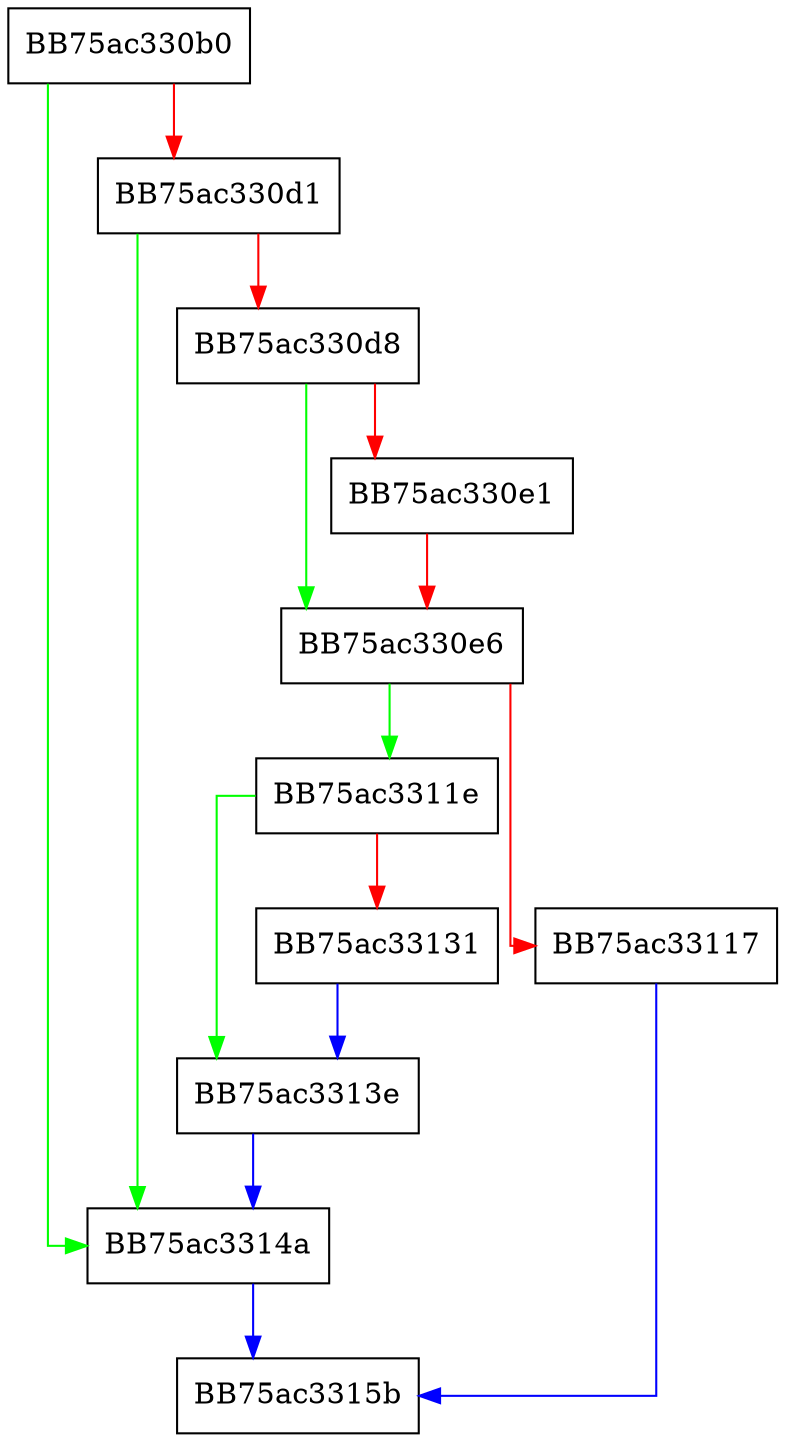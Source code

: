 digraph CheckAuthenticity {
  node [shape="box"];
  graph [splines=ortho];
  BB75ac330b0 -> BB75ac3314a [color="green"];
  BB75ac330b0 -> BB75ac330d1 [color="red"];
  BB75ac330d1 -> BB75ac3314a [color="green"];
  BB75ac330d1 -> BB75ac330d8 [color="red"];
  BB75ac330d8 -> BB75ac330e6 [color="green"];
  BB75ac330d8 -> BB75ac330e1 [color="red"];
  BB75ac330e1 -> BB75ac330e6 [color="red"];
  BB75ac330e6 -> BB75ac3311e [color="green"];
  BB75ac330e6 -> BB75ac33117 [color="red"];
  BB75ac33117 -> BB75ac3315b [color="blue"];
  BB75ac3311e -> BB75ac3313e [color="green"];
  BB75ac3311e -> BB75ac33131 [color="red"];
  BB75ac33131 -> BB75ac3313e [color="blue"];
  BB75ac3313e -> BB75ac3314a [color="blue"];
  BB75ac3314a -> BB75ac3315b [color="blue"];
}
